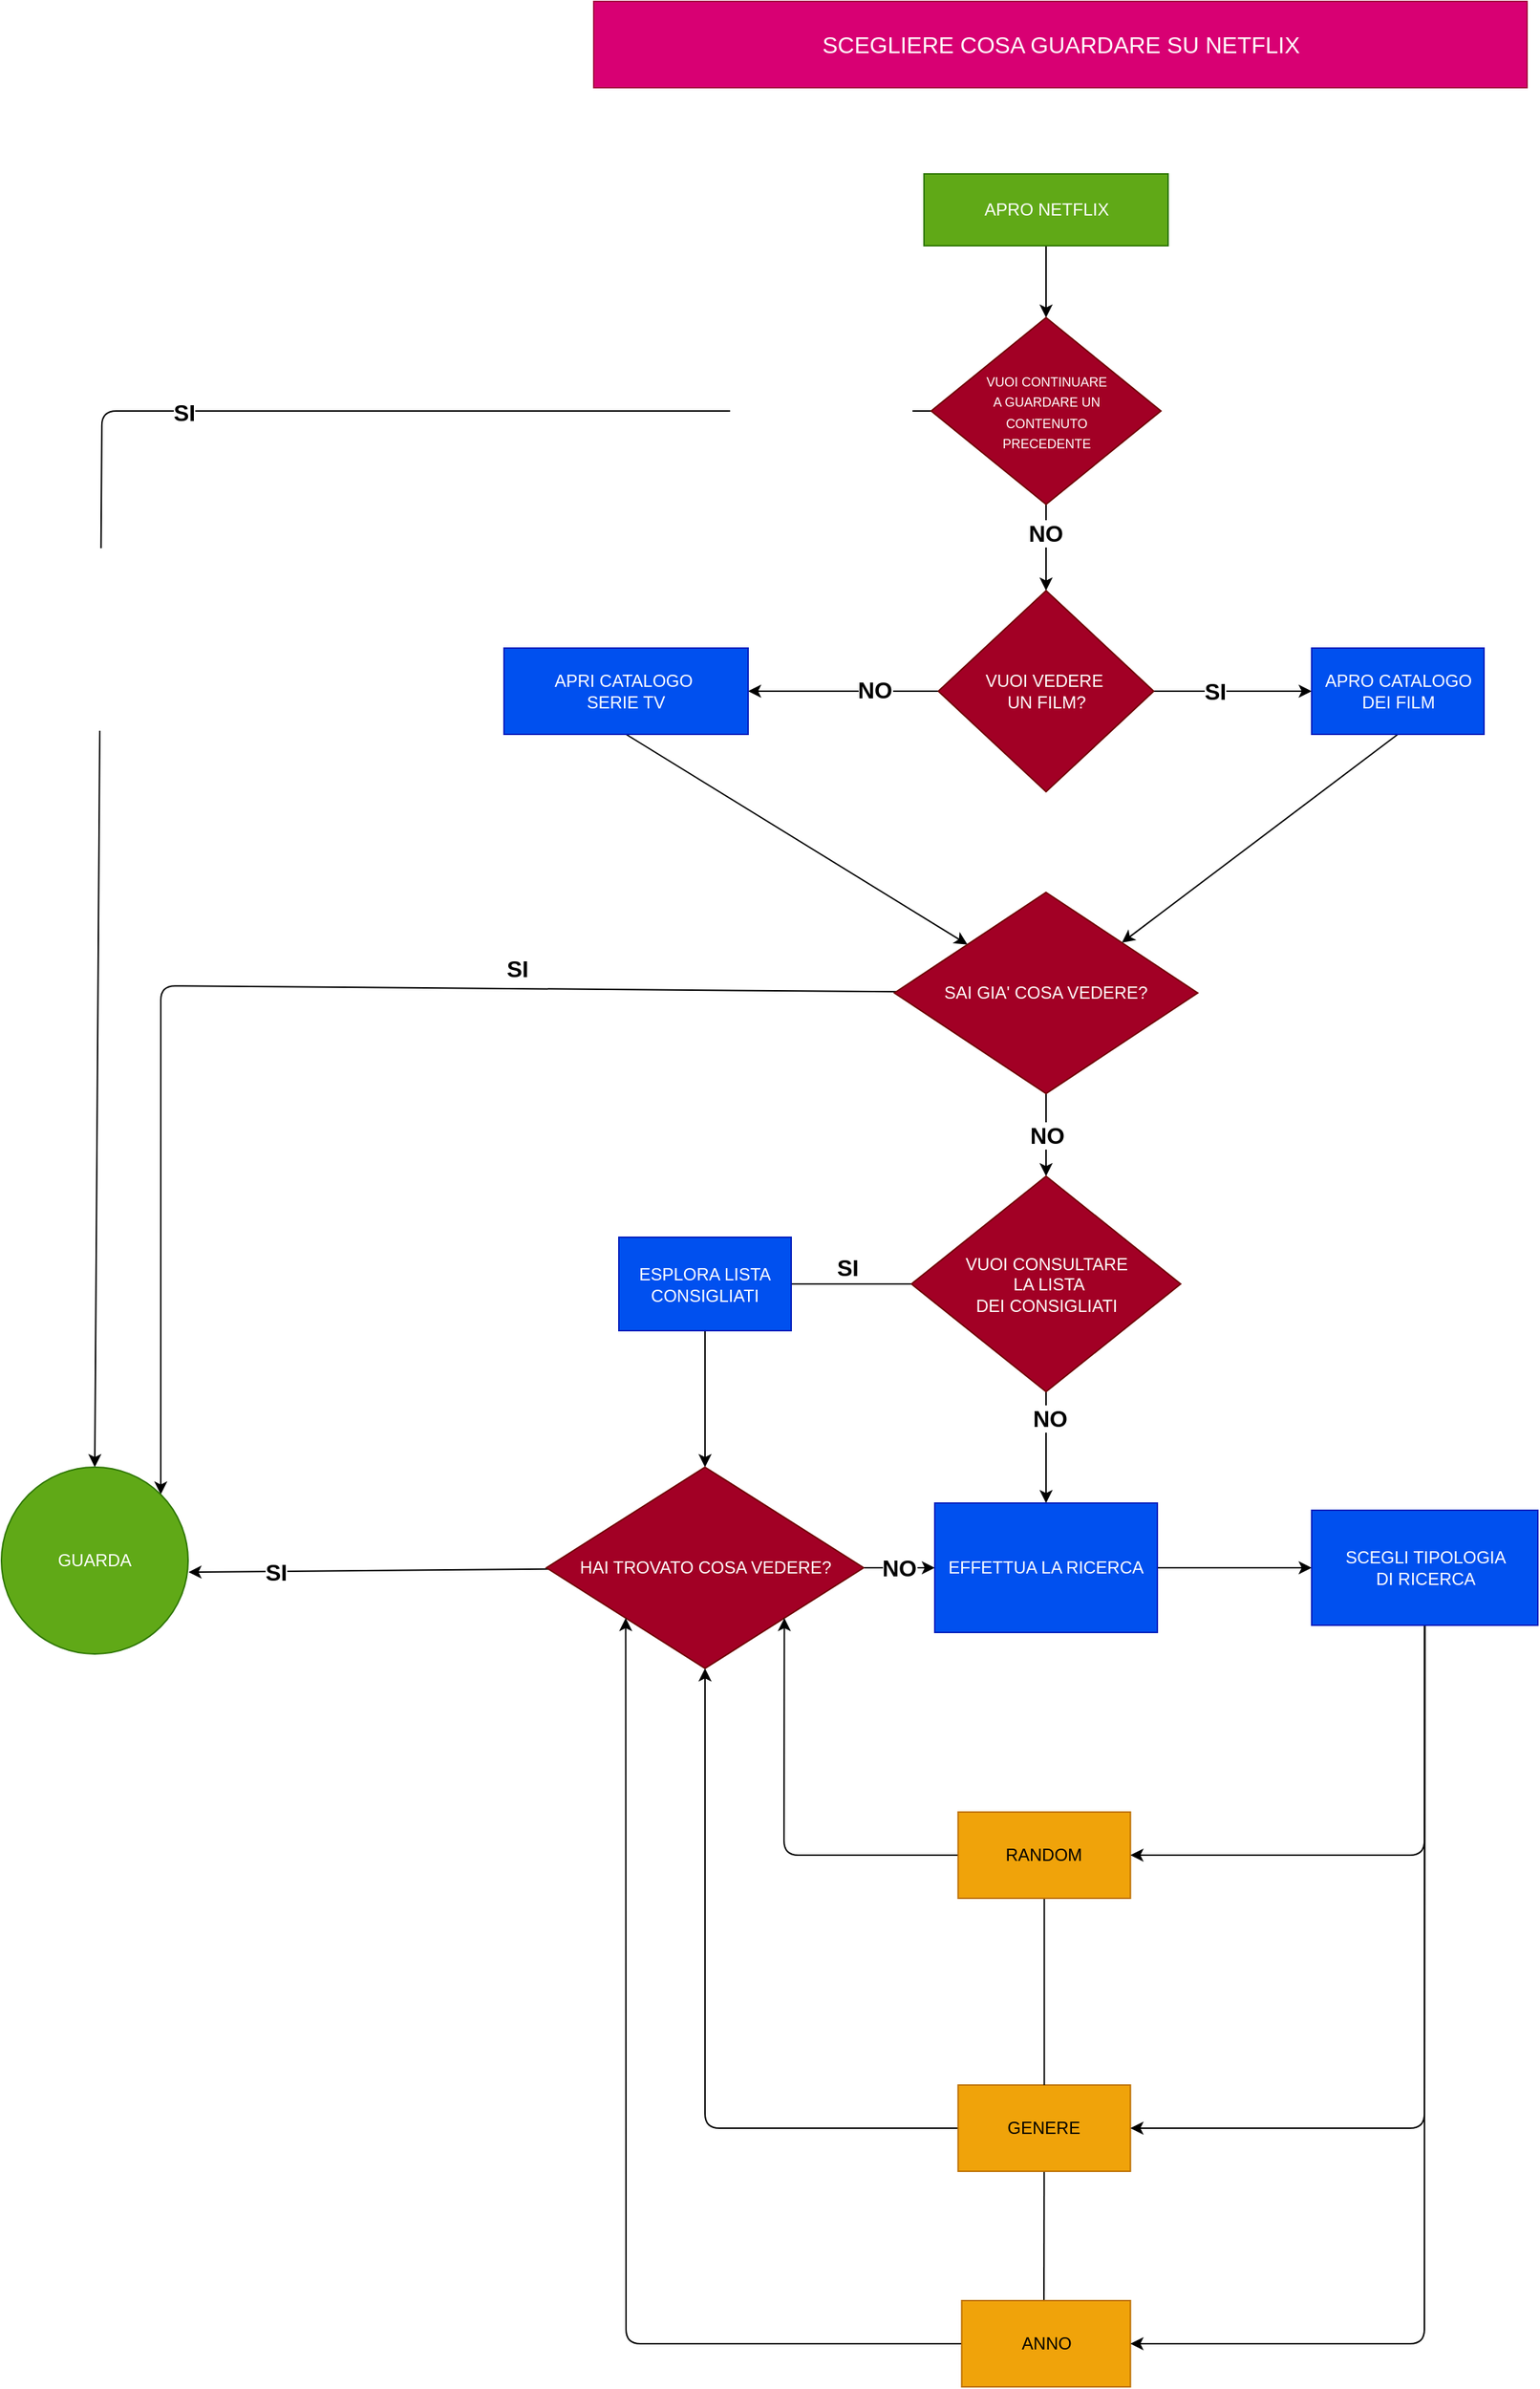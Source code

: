 <mxfile>
    <diagram id="kAff3gRjjHMPEgFBjFHo" name="Page-1">
        <mxGraphModel dx="1894" dy="756" grid="1" gridSize="10" guides="1" tooltips="1" connect="1" arrows="1" fold="1" page="1" pageScale="1" pageWidth="827" pageHeight="1169" math="0" shadow="0">
            <root>
                <mxCell id="0"/>
                <mxCell id="1" parent="0"/>
                <mxCell id="2" value="&lt;font style=&quot;font-size: 16px&quot;&gt;SCEGLIERE COSA GUARDARE SU NETFLIX&lt;/font&gt;" style="rounded=0;whiteSpace=wrap;html=1;fillColor=#d80073;fontColor=#ffffff;strokeColor=#A50040;" vertex="1" parent="1">
                    <mxGeometry x="212.5" y="30" width="650" height="60" as="geometry"/>
                </mxCell>
                <mxCell id="16" style="edgeStyle=none;html=1;entryX=0.5;entryY=0;entryDx=0;entryDy=0;" edge="1" parent="1" source="3" target="15">
                    <mxGeometry relative="1" as="geometry"/>
                </mxCell>
                <mxCell id="3" value="APRO NETFLIX" style="rounded=0;whiteSpace=wrap;html=1;fillColor=#60a917;fontColor=#ffffff;strokeColor=#2D7600;" vertex="1" parent="1">
                    <mxGeometry x="442.5" y="150" width="170" height="50" as="geometry"/>
                </mxCell>
                <mxCell id="8" style="edgeStyle=none;html=1;exitX=1;exitY=0.5;exitDx=0;exitDy=0;entryX=0;entryY=0.5;entryDx=0;entryDy=0;" edge="1" parent="1" source="4" target="7">
                    <mxGeometry relative="1" as="geometry"/>
                </mxCell>
                <mxCell id="10" value="SI" style="edgeLabel;html=1;align=center;verticalAlign=middle;resizable=0;points=[];fontStyle=1;spacing=2;fontSize=16;" vertex="1" connectable="0" parent="8">
                    <mxGeometry x="-0.238" y="-3" relative="1" as="geometry">
                        <mxPoint y="-3" as="offset"/>
                    </mxGeometry>
                </mxCell>
                <mxCell id="12" style="edgeStyle=none;html=1;entryX=1;entryY=0.5;entryDx=0;entryDy=0;" edge="1" parent="1" source="4" target="14">
                    <mxGeometry relative="1" as="geometry">
                        <mxPoint x="350" y="490" as="targetPoint"/>
                    </mxGeometry>
                </mxCell>
                <mxCell id="13" value="NO" style="edgeLabel;html=1;align=center;verticalAlign=middle;resizable=0;points=[];fontStyle=1;fontSize=16;" vertex="1" connectable="0" parent="12">
                    <mxGeometry x="-0.328" y="-1" relative="1" as="geometry">
                        <mxPoint as="offset"/>
                    </mxGeometry>
                </mxCell>
                <mxCell id="4" value="VUOI VEDERE&amp;nbsp;&lt;br&gt;UN FILM?" style="rhombus;whiteSpace=wrap;html=1;fillColor=#a20025;fontColor=#ffffff;strokeColor=#6F0000;" vertex="1" parent="1">
                    <mxGeometry x="452.5" y="440" width="150" height="140" as="geometry"/>
                </mxCell>
                <mxCell id="24" style="edgeStyle=none;html=1;exitX=0.5;exitY=1;exitDx=0;exitDy=0;entryX=1;entryY=0;entryDx=0;entryDy=0;" edge="1" parent="1" source="7" target="25">
                    <mxGeometry relative="1" as="geometry">
                        <mxPoint x="612.5" y="700" as="targetPoint"/>
                    </mxGeometry>
                </mxCell>
                <mxCell id="7" value="APRO CATALOGO&lt;br&gt;DEI FILM" style="rounded=0;whiteSpace=wrap;html=1;fillColor=#0050ef;fontColor=#ffffff;strokeColor=#001DBC;" vertex="1" parent="1">
                    <mxGeometry x="712.5" y="480" width="120" height="60" as="geometry"/>
                </mxCell>
                <mxCell id="23" style="edgeStyle=none;html=1;exitX=0.5;exitY=1;exitDx=0;exitDy=0;" edge="1" parent="1" source="14" target="25">
                    <mxGeometry relative="1" as="geometry">
                        <mxPoint x="442.5" y="700" as="targetPoint"/>
                    </mxGeometry>
                </mxCell>
                <mxCell id="14" value="APRI CATALOGO&amp;nbsp;&lt;br&gt;SERIE TV" style="rounded=0;whiteSpace=wrap;html=1;fillColor=#0050ef;fontColor=#ffffff;strokeColor=#001DBC;" vertex="1" parent="1">
                    <mxGeometry x="150" y="480" width="170" height="60" as="geometry"/>
                </mxCell>
                <mxCell id="17" style="edgeStyle=none;html=1;entryX=0.5;entryY=0;entryDx=0;entryDy=0;" edge="1" parent="1" source="15" target="4">
                    <mxGeometry relative="1" as="geometry"/>
                </mxCell>
                <mxCell id="21" value="NO" style="edgeLabel;html=1;align=center;verticalAlign=middle;resizable=0;points=[];fontStyle=1;fontSize=16;" vertex="1" connectable="0" parent="17">
                    <mxGeometry x="-0.353" y="-1" relative="1" as="geometry">
                        <mxPoint as="offset"/>
                    </mxGeometry>
                </mxCell>
                <mxCell id="18" style="edgeStyle=none;html=1;entryX=0.5;entryY=0;entryDx=0;entryDy=0;" edge="1" parent="1" source="15" target="29">
                    <mxGeometry relative="1" as="geometry">
                        <mxPoint x="-130" y="1010" as="targetPoint"/>
                        <Array as="points">
                            <mxPoint x="-130" y="315"/>
                        </Array>
                    </mxGeometry>
                </mxCell>
                <mxCell id="20" value="SI" style="edgeLabel;html=1;align=center;verticalAlign=middle;resizable=0;points=[];fontStyle=1;fontSize=16;" vertex="1" connectable="0" parent="18">
                    <mxGeometry x="-0.206" y="1" relative="1" as="geometry">
                        <mxPoint as="offset"/>
                    </mxGeometry>
                </mxCell>
                <mxCell id="15" value="&lt;font style=&quot;font-size: 9px&quot;&gt;VUOI CONTINUARE&lt;br&gt;A GUARDARE UN&lt;br&gt;CONTENUTO&lt;br&gt;PRECEDENTE&lt;/font&gt;" style="rhombus;whiteSpace=wrap;html=1;fillColor=#a20025;fontColor=#ffffff;strokeColor=#6F0000;" vertex="1" parent="1">
                    <mxGeometry x="447.51" y="250" width="160" height="130" as="geometry"/>
                </mxCell>
                <mxCell id="33" style="edgeStyle=none;html=1;exitX=0.5;exitY=1;exitDx=0;exitDy=0;entryX=0.5;entryY=0;entryDx=0;entryDy=0;" edge="1" parent="1" source="25" target="32">
                    <mxGeometry relative="1" as="geometry"/>
                </mxCell>
                <mxCell id="34" value="NO" style="edgeLabel;html=1;align=center;verticalAlign=middle;resizable=0;points=[];fontStyle=1;fontSize=16;" vertex="1" connectable="0" parent="33">
                    <mxGeometry x="0.44" y="1" relative="1" as="geometry">
                        <mxPoint x="-1" y="-13" as="offset"/>
                    </mxGeometry>
                </mxCell>
                <mxCell id="89" style="edgeStyle=none;html=1;entryX=1;entryY=0;entryDx=0;entryDy=0;" edge="1" parent="1" source="25" target="29">
                    <mxGeometry relative="1" as="geometry">
                        <Array as="points">
                            <mxPoint x="-89" y="715"/>
                        </Array>
                    </mxGeometry>
                </mxCell>
                <mxCell id="25" value="SAI GIA' COSA VEDERE?" style="rhombus;whiteSpace=wrap;html=1;fillColor=#a20025;fontColor=#ffffff;strokeColor=#6F0000;" vertex="1" parent="1">
                    <mxGeometry x="421.88" y="650" width="211.25" height="140" as="geometry"/>
                </mxCell>
                <mxCell id="29" value="GUARDA" style="ellipse;whiteSpace=wrap;html=1;fillColor=#60a917;fontColor=#ffffff;strokeColor=#2D7600;" vertex="1" parent="1">
                    <mxGeometry x="-200" y="1050" width="130" height="130" as="geometry"/>
                </mxCell>
                <mxCell id="37" style="edgeStyle=none;html=1;entryX=0;entryY=0.5;entryDx=0;entryDy=0;" edge="1" parent="1" source="32" target="36">
                    <mxGeometry relative="1" as="geometry"/>
                </mxCell>
                <mxCell id="58" value="" style="edgeStyle=none;html=1;entryX=0.5;entryY=0;entryDx=0;entryDy=0;" edge="1" parent="1" source="32" target="90">
                    <mxGeometry relative="1" as="geometry">
                        <mxPoint x="540" y="1050" as="targetPoint"/>
                    </mxGeometry>
                </mxCell>
                <mxCell id="59" value="&lt;b style=&quot;font-size: 16px;&quot;&gt;NO&lt;/b&gt;" style="edgeLabel;html=1;align=center;verticalAlign=middle;resizable=0;points=[];fontSize=16;" vertex="1" connectable="0" parent="58">
                    <mxGeometry x="-0.528" y="2" relative="1" as="geometry">
                        <mxPoint as="offset"/>
                    </mxGeometry>
                </mxCell>
                <mxCell id="32" value="VUOI CONSULTARE&lt;br&gt;&amp;nbsp;LA LISTA&lt;br&gt;DEI CONSIGLIATI" style="rhombus;whiteSpace=wrap;html=1;fillColor=#a20025;fontColor=#ffffff;strokeColor=#6F0000;" vertex="1" parent="1">
                    <mxGeometry x="433.76" y="847.5" width="187.5" height="150" as="geometry"/>
                </mxCell>
                <mxCell id="41" style="edgeStyle=none;html=1;entryX=0.5;entryY=0;entryDx=0;entryDy=0;" edge="1" parent="1" source="36" target="39">
                    <mxGeometry relative="1" as="geometry">
                        <mxPoint x="225" y="1050" as="targetPoint"/>
                    </mxGeometry>
                </mxCell>
                <mxCell id="36" value="ESPLORA LISTA&lt;br&gt;CONSIGLIATI" style="rounded=0;whiteSpace=wrap;html=1;fillColor=#0050ef;fontColor=#ffffff;strokeColor=#001DBC;" vertex="1" parent="1">
                    <mxGeometry x="230" y="890" width="120" height="65" as="geometry"/>
                </mxCell>
                <mxCell id="45" value="" style="edgeStyle=none;html=1;entryX=0;entryY=0.5;entryDx=0;entryDy=0;" edge="1" parent="1" source="39" target="90">
                    <mxGeometry relative="1" as="geometry">
                        <mxPoint x="420" y="1125" as="targetPoint"/>
                    </mxGeometry>
                </mxCell>
                <mxCell id="46" value="NO" style="edgeLabel;html=1;align=center;verticalAlign=middle;resizable=0;points=[];fontSize=16;fontStyle=1" vertex="1" connectable="0" parent="45">
                    <mxGeometry x="0.297" y="2" relative="1" as="geometry">
                        <mxPoint x="-8" y="2" as="offset"/>
                    </mxGeometry>
                </mxCell>
                <mxCell id="49" style="edgeStyle=none;html=1;entryX=1.002;entryY=0.562;entryDx=0;entryDy=0;entryPerimeter=0;" edge="1" parent="1" source="39" target="29">
                    <mxGeometry relative="1" as="geometry">
                        <mxPoint x="50" y="1060" as="targetPoint"/>
                    </mxGeometry>
                </mxCell>
                <mxCell id="50" value="SI" style="edgeLabel;html=1;align=center;verticalAlign=middle;resizable=0;points=[];fontSize=16;fontStyle=1" vertex="1" connectable="0" parent="49">
                    <mxGeometry x="0.385" relative="1" as="geometry">
                        <mxPoint x="-17" as="offset"/>
                    </mxGeometry>
                </mxCell>
                <mxCell id="39" value="HAI TROVATO COSA VEDERE?" style="rhombus;whiteSpace=wrap;html=1;fillColor=#a20025;fontColor=#ffffff;strokeColor=#6F0000;" vertex="1" parent="1">
                    <mxGeometry x="179.5" y="1050" width="221" height="140" as="geometry"/>
                </mxCell>
                <mxCell id="93" style="edgeStyle=none;html=1;" edge="1" parent="1" source="43">
                    <mxGeometry relative="1" as="geometry">
                        <mxPoint x="526" y="1650" as="targetPoint"/>
                    </mxGeometry>
                </mxCell>
                <mxCell id="94" style="edgeStyle=none;html=1;entryX=0.5;entryY=1;entryDx=0;entryDy=0;" edge="1" parent="1" source="43" target="39">
                    <mxGeometry relative="1" as="geometry">
                        <Array as="points">
                            <mxPoint x="290" y="1510"/>
                        </Array>
                    </mxGeometry>
                </mxCell>
                <mxCell id="43" value="GENERE" style="rounded=0;whiteSpace=wrap;html=1;fillColor=#f0a30a;fontColor=#000000;strokeColor=#BD7000;" vertex="1" parent="1">
                    <mxGeometry x="466.26" y="1480" width="120" height="60" as="geometry"/>
                </mxCell>
                <mxCell id="95" style="edgeStyle=none;html=1;entryX=0;entryY=1;entryDx=0;entryDy=0;" edge="1" parent="1" source="61" target="39">
                    <mxGeometry relative="1" as="geometry">
                        <mxPoint x="240" y="1660" as="targetPoint"/>
                        <Array as="points">
                            <mxPoint x="235" y="1660"/>
                        </Array>
                    </mxGeometry>
                </mxCell>
                <mxCell id="61" value="ANNO" style="rounded=0;whiteSpace=wrap;html=1;fillColor=#f0a30a;fontColor=#000000;strokeColor=#BD7000;" vertex="1" parent="1">
                    <mxGeometry x="468.76" y="1630" width="117.5" height="60" as="geometry"/>
                </mxCell>
                <mxCell id="96" style="edgeStyle=none;html=1;entryX=1;entryY=1;entryDx=0;entryDy=0;exitX=0;exitY=0.5;exitDx=0;exitDy=0;" edge="1" parent="1" source="102" target="39">
                    <mxGeometry relative="1" as="geometry">
                        <mxPoint x="442.51" y="1325" as="sourcePoint"/>
                        <Array as="points">
                            <mxPoint x="345" y="1320"/>
                        </Array>
                    </mxGeometry>
                </mxCell>
                <mxCell id="106" style="edgeStyle=none;html=1;fontSize=9;" edge="1" parent="1" source="90" target="105">
                    <mxGeometry relative="1" as="geometry"/>
                </mxCell>
                <mxCell id="90" value="EFFETTUA LA RICERCA" style="rounded=0;whiteSpace=wrap;html=1;fillColor=#0050ef;fontColor=#ffffff;strokeColor=#001DBC;" vertex="1" parent="1">
                    <mxGeometry x="450.01" y="1075" width="155" height="90" as="geometry"/>
                </mxCell>
                <mxCell id="99" value="" style="endArrow=none;html=1;entryX=0.5;entryY=1;entryDx=0;entryDy=0;exitX=0.5;exitY=0;exitDx=0;exitDy=0;" edge="1" parent="1" source="43" target="102">
                    <mxGeometry width="50" height="50" relative="1" as="geometry">
                        <mxPoint x="520" y="1480" as="sourcePoint"/>
                        <mxPoint x="527.51" y="1370" as="targetPoint"/>
                    </mxGeometry>
                </mxCell>
                <mxCell id="102" value="RANDOM" style="rounded=0;whiteSpace=wrap;html=1;fillColor=#f0a30a;strokeColor=#BD7000;fontColor=#000000;" vertex="1" parent="1">
                    <mxGeometry x="466.26" y="1290" width="120" height="60" as="geometry"/>
                </mxCell>
                <mxCell id="103" value="SI" style="edgeLabel;html=1;align=center;verticalAlign=middle;resizable=0;points=[];fontSize=16;fontStyle=1" vertex="1" connectable="0" parent="1">
                    <mxGeometry x="9.997" y="1060.002" as="geometry">
                        <mxPoint x="379" y="-149" as="offset"/>
                    </mxGeometry>
                </mxCell>
                <mxCell id="104" value="SI" style="edgeLabel;html=1;align=center;verticalAlign=middle;resizable=0;points=[];fontSize=16;fontStyle=1" vertex="1" connectable="0" parent="1">
                    <mxGeometry x="0.637" y="1132.402" as="geometry">
                        <mxPoint x="158" y="-430" as="offset"/>
                    </mxGeometry>
                </mxCell>
                <mxCell id="107" style="edgeStyle=none;html=1;fontSize=12;entryX=1;entryY=0.5;entryDx=0;entryDy=0;" edge="1" parent="1" source="105" target="102">
                    <mxGeometry relative="1" as="geometry">
                        <mxPoint x="791.25" y="1330" as="targetPoint"/>
                        <Array as="points">
                            <mxPoint x="791" y="1320"/>
                        </Array>
                    </mxGeometry>
                </mxCell>
                <mxCell id="110" style="edgeStyle=none;html=1;fontSize=12;entryX=1;entryY=0.5;entryDx=0;entryDy=0;" edge="1" parent="1" source="105" target="61">
                    <mxGeometry relative="1" as="geometry">
                        <mxPoint x="791.25" y="1670" as="targetPoint"/>
                        <Array as="points">
                            <mxPoint x="791" y="1660"/>
                        </Array>
                    </mxGeometry>
                </mxCell>
                <mxCell id="111" style="edgeStyle=none;html=1;entryX=1;entryY=0.5;entryDx=0;entryDy=0;fontSize=12;" edge="1" parent="1" source="105" target="43">
                    <mxGeometry relative="1" as="geometry">
                        <Array as="points">
                            <mxPoint x="791" y="1510"/>
                        </Array>
                    </mxGeometry>
                </mxCell>
                <mxCell id="105" value="&lt;font style=&quot;font-size: 12px&quot;&gt;SCEGLI TIPOLOGIA&lt;br&gt;DI RICERCA&lt;/font&gt;" style="rounded=0;whiteSpace=wrap;html=1;fontSize=9;fillColor=#0050ef;fontColor=#ffffff;strokeColor=#001DBC;" vertex="1" parent="1">
                    <mxGeometry x="712.5" y="1080" width="157.5" height="80" as="geometry"/>
                </mxCell>
            </root>
        </mxGraphModel>
    </diagram>
</mxfile>